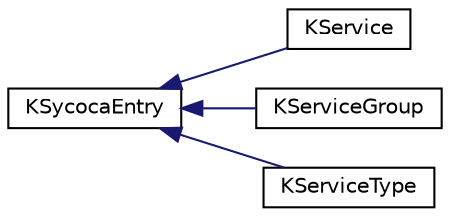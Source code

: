 digraph "Graphical Class Hierarchy"
{
  edge [fontname="Helvetica",fontsize="10",labelfontname="Helvetica",labelfontsize="10"];
  node [fontname="Helvetica",fontsize="10",shape=record];
  rankdir="LR";
  Node0 [label="KSycocaEntry",height=0.2,width=0.4,color="black", fillcolor="white", style="filled",URL="$classKSycocaEntry.html",tooltip="Base class for all Sycoca entries. "];
  Node0 -> Node1 [dir="back",color="midnightblue",fontsize="10",style="solid",fontname="Helvetica"];
  Node1 [label="KService",height=0.2,width=0.4,color="black", fillcolor="white", style="filled",URL="$classKService.html",tooltip="Represent a service, like an application or plugin bound to one or several mimetypes (or servicetypes..."];
  Node0 -> Node2 [dir="back",color="midnightblue",fontsize="10",style="solid",fontname="Helvetica"];
  Node2 [label="KServiceGroup",height=0.2,width=0.4,color="black", fillcolor="white", style="filled",URL="$classKServiceGroup.html",tooltip="KServiceGroup represents a group of service, for example screensavers. "];
  Node0 -> Node3 [dir="back",color="midnightblue",fontsize="10",style="solid",fontname="Helvetica"];
  Node3 [label="KServiceType",height=0.2,width=0.4,color="black", fillcolor="white", style="filled",URL="$classKServiceType.html",tooltip="A service type is, well, a type of service, where a service is an application or plugin. "];
}
